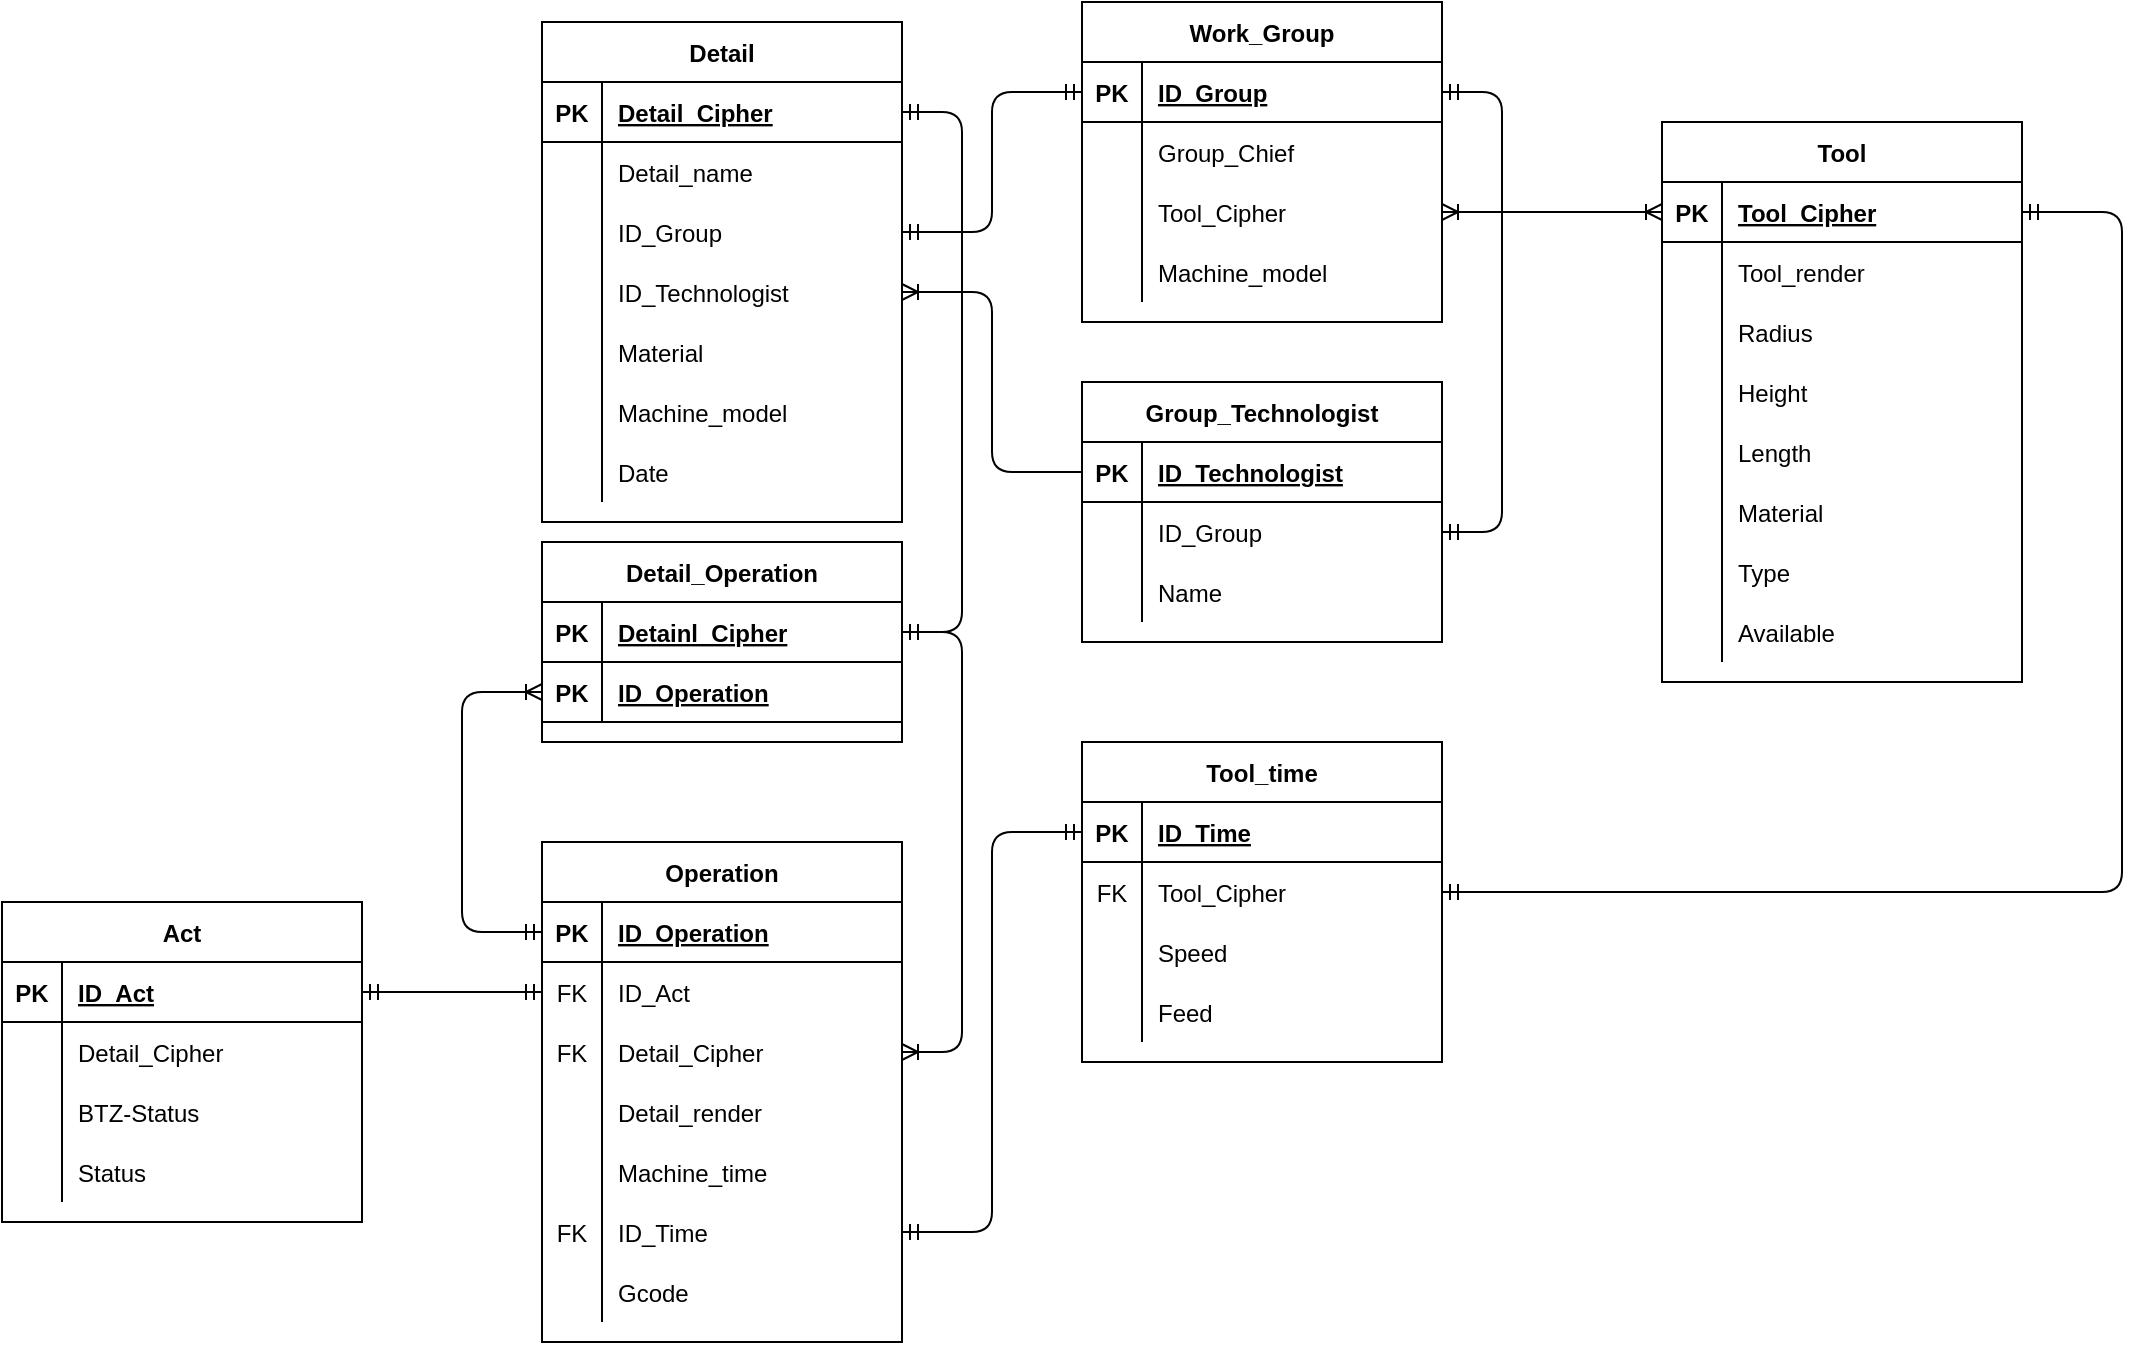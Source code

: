 <mxfile version="15.0.3" type="device"><diagram id="caCvPV9Tu6-LAZUeVadm" name="Page-1"><mxGraphModel dx="1182" dy="742" grid="1" gridSize="10" guides="1" tooltips="1" connect="1" arrows="1" fold="1" page="1" pageScale="1" pageWidth="827" pageHeight="1169" math="0" shadow="0"><root><mxCell id="0"/><mxCell id="1" parent="0"/><mxCell id="MQWrYSnf4H06oHAxlYHi-1" value="Detail" style="shape=table;startSize=30;container=1;collapsible=1;childLayout=tableLayout;fixedRows=1;rowLines=0;fontStyle=1;align=center;resizeLast=1;" parent="1" vertex="1"><mxGeometry x="300" y="160" width="180" height="250" as="geometry"/></mxCell><mxCell id="MQWrYSnf4H06oHAxlYHi-2" value="" style="shape=partialRectangle;collapsible=0;dropTarget=0;pointerEvents=0;fillColor=none;top=0;left=0;bottom=1;right=0;points=[[0,0.5],[1,0.5]];portConstraint=eastwest;" parent="MQWrYSnf4H06oHAxlYHi-1" vertex="1"><mxGeometry y="30" width="180" height="30" as="geometry"/></mxCell><mxCell id="MQWrYSnf4H06oHAxlYHi-3" value="PK" style="shape=partialRectangle;connectable=0;fillColor=none;top=0;left=0;bottom=0;right=0;fontStyle=1;overflow=hidden;" parent="MQWrYSnf4H06oHAxlYHi-2" vertex="1"><mxGeometry width="30" height="30" as="geometry"/></mxCell><mxCell id="MQWrYSnf4H06oHAxlYHi-4" value="Detail_Cipher" style="shape=partialRectangle;connectable=0;fillColor=none;top=0;left=0;bottom=0;right=0;align=left;spacingLeft=6;fontStyle=5;overflow=hidden;" parent="MQWrYSnf4H06oHAxlYHi-2" vertex="1"><mxGeometry x="30" width="150" height="30" as="geometry"/></mxCell><mxCell id="MQWrYSnf4H06oHAxlYHi-5" value="" style="shape=partialRectangle;collapsible=0;dropTarget=0;pointerEvents=0;fillColor=none;top=0;left=0;bottom=0;right=0;points=[[0,0.5],[1,0.5]];portConstraint=eastwest;" parent="MQWrYSnf4H06oHAxlYHi-1" vertex="1"><mxGeometry y="60" width="180" height="30" as="geometry"/></mxCell><mxCell id="MQWrYSnf4H06oHAxlYHi-6" value="" style="shape=partialRectangle;connectable=0;fillColor=none;top=0;left=0;bottom=0;right=0;editable=1;overflow=hidden;" parent="MQWrYSnf4H06oHAxlYHi-5" vertex="1"><mxGeometry width="30" height="30" as="geometry"/></mxCell><mxCell id="MQWrYSnf4H06oHAxlYHi-7" value="Detail_name" style="shape=partialRectangle;connectable=0;fillColor=none;top=0;left=0;bottom=0;right=0;align=left;spacingLeft=6;overflow=hidden;" parent="MQWrYSnf4H06oHAxlYHi-5" vertex="1"><mxGeometry x="30" width="150" height="30" as="geometry"/></mxCell><mxCell id="MQWrYSnf4H06oHAxlYHi-8" value="" style="shape=partialRectangle;collapsible=0;dropTarget=0;pointerEvents=0;fillColor=none;top=0;left=0;bottom=0;right=0;points=[[0,0.5],[1,0.5]];portConstraint=eastwest;" parent="MQWrYSnf4H06oHAxlYHi-1" vertex="1"><mxGeometry y="90" width="180" height="30" as="geometry"/></mxCell><mxCell id="MQWrYSnf4H06oHAxlYHi-9" value="" style="shape=partialRectangle;connectable=0;fillColor=none;top=0;left=0;bottom=0;right=0;editable=1;overflow=hidden;" parent="MQWrYSnf4H06oHAxlYHi-8" vertex="1"><mxGeometry width="30" height="30" as="geometry"/></mxCell><mxCell id="MQWrYSnf4H06oHAxlYHi-10" value="ID_Group" style="shape=partialRectangle;connectable=0;fillColor=none;top=0;left=0;bottom=0;right=0;align=left;spacingLeft=6;overflow=hidden;" parent="MQWrYSnf4H06oHAxlYHi-8" vertex="1"><mxGeometry x="30" width="150" height="30" as="geometry"/></mxCell><mxCell id="MQWrYSnf4H06oHAxlYHi-14" value="" style="shape=partialRectangle;collapsible=0;dropTarget=0;pointerEvents=0;fillColor=none;top=0;left=0;bottom=0;right=0;points=[[0,0.5],[1,0.5]];portConstraint=eastwest;" parent="MQWrYSnf4H06oHAxlYHi-1" vertex="1"><mxGeometry y="120" width="180" height="30" as="geometry"/></mxCell><mxCell id="MQWrYSnf4H06oHAxlYHi-15" value="" style="shape=partialRectangle;connectable=0;fillColor=none;top=0;left=0;bottom=0;right=0;editable=1;overflow=hidden;" parent="MQWrYSnf4H06oHAxlYHi-14" vertex="1"><mxGeometry width="30" height="30" as="geometry"/></mxCell><mxCell id="MQWrYSnf4H06oHAxlYHi-16" value="ID_Technologist" style="shape=partialRectangle;connectable=0;fillColor=none;top=0;left=0;bottom=0;right=0;align=left;spacingLeft=6;overflow=hidden;" parent="MQWrYSnf4H06oHAxlYHi-14" vertex="1"><mxGeometry x="30" width="150" height="30" as="geometry"/></mxCell><mxCell id="MQWrYSnf4H06oHAxlYHi-17" value="" style="shape=partialRectangle;collapsible=0;dropTarget=0;pointerEvents=0;fillColor=none;top=0;left=0;bottom=0;right=0;points=[[0,0.5],[1,0.5]];portConstraint=eastwest;" parent="MQWrYSnf4H06oHAxlYHi-1" vertex="1"><mxGeometry y="150" width="180" height="30" as="geometry"/></mxCell><mxCell id="MQWrYSnf4H06oHAxlYHi-18" value="" style="shape=partialRectangle;connectable=0;fillColor=none;top=0;left=0;bottom=0;right=0;editable=1;overflow=hidden;" parent="MQWrYSnf4H06oHAxlYHi-17" vertex="1"><mxGeometry width="30" height="30" as="geometry"/></mxCell><mxCell id="MQWrYSnf4H06oHAxlYHi-19" value="Material" style="shape=partialRectangle;connectable=0;fillColor=none;top=0;left=0;bottom=0;right=0;align=left;spacingLeft=6;overflow=hidden;" parent="MQWrYSnf4H06oHAxlYHi-17" vertex="1"><mxGeometry x="30" width="150" height="30" as="geometry"/></mxCell><mxCell id="MQWrYSnf4H06oHAxlYHi-20" value="" style="shape=partialRectangle;collapsible=0;dropTarget=0;pointerEvents=0;fillColor=none;top=0;left=0;bottom=0;right=0;points=[[0,0.5],[1,0.5]];portConstraint=eastwest;" parent="MQWrYSnf4H06oHAxlYHi-1" vertex="1"><mxGeometry y="180" width="180" height="30" as="geometry"/></mxCell><mxCell id="MQWrYSnf4H06oHAxlYHi-21" value="" style="shape=partialRectangle;connectable=0;fillColor=none;top=0;left=0;bottom=0;right=0;editable=1;overflow=hidden;" parent="MQWrYSnf4H06oHAxlYHi-20" vertex="1"><mxGeometry width="30" height="30" as="geometry"/></mxCell><mxCell id="MQWrYSnf4H06oHAxlYHi-22" value="Machine_model" style="shape=partialRectangle;connectable=0;fillColor=none;top=0;left=0;bottom=0;right=0;align=left;spacingLeft=6;overflow=hidden;" parent="MQWrYSnf4H06oHAxlYHi-20" vertex="1"><mxGeometry x="30" width="150" height="30" as="geometry"/></mxCell><mxCell id="SPkcZ4PP4McbdLWIxdIO-1" value="" style="shape=partialRectangle;collapsible=0;dropTarget=0;pointerEvents=0;fillColor=none;top=0;left=0;bottom=0;right=0;points=[[0,0.5],[1,0.5]];portConstraint=eastwest;" vertex="1" parent="MQWrYSnf4H06oHAxlYHi-1"><mxGeometry y="210" width="180" height="30" as="geometry"/></mxCell><mxCell id="SPkcZ4PP4McbdLWIxdIO-2" value="" style="shape=partialRectangle;connectable=0;fillColor=none;top=0;left=0;bottom=0;right=0;editable=1;overflow=hidden;" vertex="1" parent="SPkcZ4PP4McbdLWIxdIO-1"><mxGeometry width="30" height="30" as="geometry"/></mxCell><mxCell id="SPkcZ4PP4McbdLWIxdIO-3" value="Date" style="shape=partialRectangle;connectable=0;fillColor=none;top=0;left=0;bottom=0;right=0;align=left;spacingLeft=6;overflow=hidden;" vertex="1" parent="SPkcZ4PP4McbdLWIxdIO-1"><mxGeometry x="30" width="150" height="30" as="geometry"/></mxCell><mxCell id="MQWrYSnf4H06oHAxlYHi-23" value="Work_Group" style="shape=table;startSize=30;container=1;collapsible=1;childLayout=tableLayout;fixedRows=1;rowLines=0;fontStyle=1;align=center;resizeLast=1;" parent="1" vertex="1"><mxGeometry x="570" y="150" width="180" height="160" as="geometry"/></mxCell><mxCell id="MQWrYSnf4H06oHAxlYHi-24" value="" style="shape=partialRectangle;collapsible=0;dropTarget=0;pointerEvents=0;fillColor=none;top=0;left=0;bottom=1;right=0;points=[[0,0.5],[1,0.5]];portConstraint=eastwest;" parent="MQWrYSnf4H06oHAxlYHi-23" vertex="1"><mxGeometry y="30" width="180" height="30" as="geometry"/></mxCell><mxCell id="MQWrYSnf4H06oHAxlYHi-25" value="PK" style="shape=partialRectangle;connectable=0;fillColor=none;top=0;left=0;bottom=0;right=0;fontStyle=1;overflow=hidden;" parent="MQWrYSnf4H06oHAxlYHi-24" vertex="1"><mxGeometry width="30" height="30" as="geometry"/></mxCell><mxCell id="MQWrYSnf4H06oHAxlYHi-26" value="ID_Group" style="shape=partialRectangle;connectable=0;fillColor=none;top=0;left=0;bottom=0;right=0;align=left;spacingLeft=6;fontStyle=5;overflow=hidden;" parent="MQWrYSnf4H06oHAxlYHi-24" vertex="1"><mxGeometry x="30" width="150" height="30" as="geometry"/></mxCell><mxCell id="MQWrYSnf4H06oHAxlYHi-27" value="" style="shape=partialRectangle;collapsible=0;dropTarget=0;pointerEvents=0;fillColor=none;top=0;left=0;bottom=0;right=0;points=[[0,0.5],[1,0.5]];portConstraint=eastwest;" parent="MQWrYSnf4H06oHAxlYHi-23" vertex="1"><mxGeometry y="60" width="180" height="30" as="geometry"/></mxCell><mxCell id="MQWrYSnf4H06oHAxlYHi-28" value="" style="shape=partialRectangle;connectable=0;fillColor=none;top=0;left=0;bottom=0;right=0;editable=1;overflow=hidden;" parent="MQWrYSnf4H06oHAxlYHi-27" vertex="1"><mxGeometry width="30" height="30" as="geometry"/></mxCell><mxCell id="MQWrYSnf4H06oHAxlYHi-29" value="Group_Chief" style="shape=partialRectangle;connectable=0;fillColor=none;top=0;left=0;bottom=0;right=0;align=left;spacingLeft=6;overflow=hidden;" parent="MQWrYSnf4H06oHAxlYHi-27" vertex="1"><mxGeometry x="30" width="150" height="30" as="geometry"/></mxCell><mxCell id="MQWrYSnf4H06oHAxlYHi-30" value="" style="shape=partialRectangle;collapsible=0;dropTarget=0;pointerEvents=0;fillColor=none;top=0;left=0;bottom=0;right=0;points=[[0,0.5],[1,0.5]];portConstraint=eastwest;" parent="MQWrYSnf4H06oHAxlYHi-23" vertex="1"><mxGeometry y="90" width="180" height="30" as="geometry"/></mxCell><mxCell id="MQWrYSnf4H06oHAxlYHi-31" value="" style="shape=partialRectangle;connectable=0;fillColor=none;top=0;left=0;bottom=0;right=0;editable=1;overflow=hidden;" parent="MQWrYSnf4H06oHAxlYHi-30" vertex="1"><mxGeometry width="30" height="30" as="geometry"/></mxCell><mxCell id="MQWrYSnf4H06oHAxlYHi-32" value="Tool_Cipher" style="shape=partialRectangle;connectable=0;fillColor=none;top=0;left=0;bottom=0;right=0;align=left;spacingLeft=6;overflow=hidden;" parent="MQWrYSnf4H06oHAxlYHi-30" vertex="1"><mxGeometry x="30" width="150" height="30" as="geometry"/></mxCell><mxCell id="MQWrYSnf4H06oHAxlYHi-33" value="" style="shape=partialRectangle;collapsible=0;dropTarget=0;pointerEvents=0;fillColor=none;top=0;left=0;bottom=0;right=0;points=[[0,0.5],[1,0.5]];portConstraint=eastwest;" parent="MQWrYSnf4H06oHAxlYHi-23" vertex="1"><mxGeometry y="120" width="180" height="30" as="geometry"/></mxCell><mxCell id="MQWrYSnf4H06oHAxlYHi-34" value="" style="shape=partialRectangle;connectable=0;fillColor=none;top=0;left=0;bottom=0;right=0;editable=1;overflow=hidden;" parent="MQWrYSnf4H06oHAxlYHi-33" vertex="1"><mxGeometry width="30" height="30" as="geometry"/></mxCell><mxCell id="MQWrYSnf4H06oHAxlYHi-35" value="Machine_model" style="shape=partialRectangle;connectable=0;fillColor=none;top=0;left=0;bottom=0;right=0;align=left;spacingLeft=6;overflow=hidden;" parent="MQWrYSnf4H06oHAxlYHi-33" vertex="1"><mxGeometry x="30" width="150" height="30" as="geometry"/></mxCell><mxCell id="MQWrYSnf4H06oHAxlYHi-36" value="Group_Technologist" style="shape=table;startSize=30;container=1;collapsible=1;childLayout=tableLayout;fixedRows=1;rowLines=0;fontStyle=1;align=center;resizeLast=1;" parent="1" vertex="1"><mxGeometry x="570" y="340" width="180" height="130" as="geometry"/></mxCell><mxCell id="MQWrYSnf4H06oHAxlYHi-37" value="" style="shape=partialRectangle;collapsible=0;dropTarget=0;pointerEvents=0;fillColor=none;top=0;left=0;bottom=1;right=0;points=[[0,0.5],[1,0.5]];portConstraint=eastwest;" parent="MQWrYSnf4H06oHAxlYHi-36" vertex="1"><mxGeometry y="30" width="180" height="30" as="geometry"/></mxCell><mxCell id="MQWrYSnf4H06oHAxlYHi-38" value="PK" style="shape=partialRectangle;connectable=0;fillColor=none;top=0;left=0;bottom=0;right=0;fontStyle=1;overflow=hidden;" parent="MQWrYSnf4H06oHAxlYHi-37" vertex="1"><mxGeometry width="30" height="30" as="geometry"/></mxCell><mxCell id="MQWrYSnf4H06oHAxlYHi-39" value="ID_Technologist" style="shape=partialRectangle;connectable=0;fillColor=none;top=0;left=0;bottom=0;right=0;align=left;spacingLeft=6;fontStyle=5;overflow=hidden;" parent="MQWrYSnf4H06oHAxlYHi-37" vertex="1"><mxGeometry x="30" width="150" height="30" as="geometry"/></mxCell><mxCell id="MQWrYSnf4H06oHAxlYHi-43" value="" style="shape=partialRectangle;collapsible=0;dropTarget=0;pointerEvents=0;fillColor=none;top=0;left=0;bottom=0;right=0;points=[[0,0.5],[1,0.5]];portConstraint=eastwest;" parent="MQWrYSnf4H06oHAxlYHi-36" vertex="1"><mxGeometry y="60" width="180" height="30" as="geometry"/></mxCell><mxCell id="MQWrYSnf4H06oHAxlYHi-44" value="" style="shape=partialRectangle;connectable=0;fillColor=none;top=0;left=0;bottom=0;right=0;editable=1;overflow=hidden;" parent="MQWrYSnf4H06oHAxlYHi-43" vertex="1"><mxGeometry width="30" height="30" as="geometry"/></mxCell><mxCell id="MQWrYSnf4H06oHAxlYHi-45" value="ID_Group" style="shape=partialRectangle;connectable=0;fillColor=none;top=0;left=0;bottom=0;right=0;align=left;spacingLeft=6;overflow=hidden;" parent="MQWrYSnf4H06oHAxlYHi-43" vertex="1"><mxGeometry x="30" width="150" height="30" as="geometry"/></mxCell><mxCell id="MQWrYSnf4H06oHAxlYHi-40" value="" style="shape=partialRectangle;collapsible=0;dropTarget=0;pointerEvents=0;fillColor=none;top=0;left=0;bottom=0;right=0;points=[[0,0.5],[1,0.5]];portConstraint=eastwest;" parent="MQWrYSnf4H06oHAxlYHi-36" vertex="1"><mxGeometry y="90" width="180" height="30" as="geometry"/></mxCell><mxCell id="MQWrYSnf4H06oHAxlYHi-41" value="" style="shape=partialRectangle;connectable=0;fillColor=none;top=0;left=0;bottom=0;right=0;editable=1;overflow=hidden;" parent="MQWrYSnf4H06oHAxlYHi-40" vertex="1"><mxGeometry width="30" height="30" as="geometry"/></mxCell><mxCell id="MQWrYSnf4H06oHAxlYHi-42" value="Name" style="shape=partialRectangle;connectable=0;fillColor=none;top=0;left=0;bottom=0;right=0;align=left;spacingLeft=6;overflow=hidden;" parent="MQWrYSnf4H06oHAxlYHi-40" vertex="1"><mxGeometry x="30" width="150" height="30" as="geometry"/></mxCell><mxCell id="MQWrYSnf4H06oHAxlYHi-55" value="Operation" style="shape=table;startSize=30;container=1;collapsible=1;childLayout=tableLayout;fixedRows=1;rowLines=0;fontStyle=1;align=center;resizeLast=1;" parent="1" vertex="1"><mxGeometry x="300" y="570" width="180" height="250" as="geometry"/></mxCell><mxCell id="MQWrYSnf4H06oHAxlYHi-56" value="" style="shape=partialRectangle;collapsible=0;dropTarget=0;pointerEvents=0;fillColor=none;top=0;left=0;bottom=1;right=0;points=[[0,0.5],[1,0.5]];portConstraint=eastwest;" parent="MQWrYSnf4H06oHAxlYHi-55" vertex="1"><mxGeometry y="30" width="180" height="30" as="geometry"/></mxCell><mxCell id="MQWrYSnf4H06oHAxlYHi-57" value="PK" style="shape=partialRectangle;connectable=0;fillColor=none;top=0;left=0;bottom=0;right=0;fontStyle=1;overflow=hidden;" parent="MQWrYSnf4H06oHAxlYHi-56" vertex="1"><mxGeometry width="30" height="30" as="geometry"/></mxCell><mxCell id="MQWrYSnf4H06oHAxlYHi-58" value="ID_Operation" style="shape=partialRectangle;connectable=0;fillColor=none;top=0;left=0;bottom=0;right=0;align=left;spacingLeft=6;fontStyle=5;overflow=hidden;" parent="MQWrYSnf4H06oHAxlYHi-56" vertex="1"><mxGeometry x="30" width="150" height="30" as="geometry"/></mxCell><mxCell id="BHzxxN_kCuVNs4YP2rxd-19" value="" style="shape=partialRectangle;collapsible=0;dropTarget=0;pointerEvents=0;fillColor=none;top=0;left=0;bottom=0;right=0;points=[[0,0.5],[1,0.5]];portConstraint=eastwest;" parent="MQWrYSnf4H06oHAxlYHi-55" vertex="1"><mxGeometry y="60" width="180" height="30" as="geometry"/></mxCell><mxCell id="BHzxxN_kCuVNs4YP2rxd-20" value="FK" style="shape=partialRectangle;connectable=0;fillColor=none;top=0;left=0;bottom=0;right=0;editable=1;overflow=hidden;" parent="BHzxxN_kCuVNs4YP2rxd-19" vertex="1"><mxGeometry width="30" height="30" as="geometry"/></mxCell><mxCell id="BHzxxN_kCuVNs4YP2rxd-21" value="ID_Act" style="shape=partialRectangle;connectable=0;fillColor=none;top=0;left=0;bottom=0;right=0;align=left;spacingLeft=6;overflow=hidden;" parent="BHzxxN_kCuVNs4YP2rxd-19" vertex="1"><mxGeometry x="30" width="150" height="30" as="geometry"/></mxCell><mxCell id="MQWrYSnf4H06oHAxlYHi-59" value="" style="shape=partialRectangle;collapsible=0;dropTarget=0;pointerEvents=0;fillColor=none;top=0;left=0;bottom=0;right=0;points=[[0,0.5],[1,0.5]];portConstraint=eastwest;" parent="MQWrYSnf4H06oHAxlYHi-55" vertex="1"><mxGeometry y="90" width="180" height="30" as="geometry"/></mxCell><mxCell id="MQWrYSnf4H06oHAxlYHi-60" value="FK" style="shape=partialRectangle;connectable=0;fillColor=none;top=0;left=0;bottom=0;right=0;editable=1;overflow=hidden;" parent="MQWrYSnf4H06oHAxlYHi-59" vertex="1"><mxGeometry width="30" height="30" as="geometry"/></mxCell><mxCell id="MQWrYSnf4H06oHAxlYHi-61" value="Detail_Cipher" style="shape=partialRectangle;connectable=0;fillColor=none;top=0;left=0;bottom=0;right=0;align=left;spacingLeft=6;overflow=hidden;" parent="MQWrYSnf4H06oHAxlYHi-59" vertex="1"><mxGeometry x="30" width="150" height="30" as="geometry"/></mxCell><mxCell id="MQWrYSnf4H06oHAxlYHi-62" value="" style="shape=partialRectangle;collapsible=0;dropTarget=0;pointerEvents=0;fillColor=none;top=0;left=0;bottom=0;right=0;points=[[0,0.5],[1,0.5]];portConstraint=eastwest;" parent="MQWrYSnf4H06oHAxlYHi-55" vertex="1"><mxGeometry y="120" width="180" height="30" as="geometry"/></mxCell><mxCell id="MQWrYSnf4H06oHAxlYHi-63" value="" style="shape=partialRectangle;connectable=0;fillColor=none;top=0;left=0;bottom=0;right=0;editable=1;overflow=hidden;" parent="MQWrYSnf4H06oHAxlYHi-62" vertex="1"><mxGeometry width="30" height="30" as="geometry"/></mxCell><mxCell id="MQWrYSnf4H06oHAxlYHi-64" value="Detail_render" style="shape=partialRectangle;connectable=0;fillColor=none;top=0;left=0;bottom=0;right=0;align=left;spacingLeft=6;overflow=hidden;" parent="MQWrYSnf4H06oHAxlYHi-62" vertex="1"><mxGeometry x="30" width="150" height="30" as="geometry"/></mxCell><mxCell id="MQWrYSnf4H06oHAxlYHi-72" value="" style="shape=partialRectangle;collapsible=0;dropTarget=0;pointerEvents=0;fillColor=none;top=0;left=0;bottom=0;right=0;points=[[0,0.5],[1,0.5]];portConstraint=eastwest;" parent="MQWrYSnf4H06oHAxlYHi-55" vertex="1"><mxGeometry y="150" width="180" height="30" as="geometry"/></mxCell><mxCell id="MQWrYSnf4H06oHAxlYHi-73" value="" style="shape=partialRectangle;connectable=0;fillColor=none;top=0;left=0;bottom=0;right=0;editable=1;overflow=hidden;" parent="MQWrYSnf4H06oHAxlYHi-72" vertex="1"><mxGeometry width="30" height="30" as="geometry"/></mxCell><mxCell id="MQWrYSnf4H06oHAxlYHi-74" value="Machine_time" style="shape=partialRectangle;connectable=0;fillColor=none;top=0;left=0;bottom=0;right=0;align=left;spacingLeft=6;overflow=hidden;" parent="MQWrYSnf4H06oHAxlYHi-72" vertex="1"><mxGeometry x="30" width="150" height="30" as="geometry"/></mxCell><mxCell id="BHzxxN_kCuVNs4YP2rxd-16" value="" style="shape=partialRectangle;collapsible=0;dropTarget=0;pointerEvents=0;fillColor=none;top=0;left=0;bottom=0;right=0;points=[[0,0.5],[1,0.5]];portConstraint=eastwest;" parent="MQWrYSnf4H06oHAxlYHi-55" vertex="1"><mxGeometry y="180" width="180" height="30" as="geometry"/></mxCell><mxCell id="BHzxxN_kCuVNs4YP2rxd-17" value="FK" style="shape=partialRectangle;connectable=0;fillColor=none;top=0;left=0;bottom=0;right=0;editable=1;overflow=hidden;" parent="BHzxxN_kCuVNs4YP2rxd-16" vertex="1"><mxGeometry width="30" height="30" as="geometry"/></mxCell><mxCell id="BHzxxN_kCuVNs4YP2rxd-18" value="ID_Time" style="shape=partialRectangle;connectable=0;fillColor=none;top=0;left=0;bottom=0;right=0;align=left;spacingLeft=6;overflow=hidden;" parent="BHzxxN_kCuVNs4YP2rxd-16" vertex="1"><mxGeometry x="30" width="150" height="30" as="geometry"/></mxCell><mxCell id="MQWrYSnf4H06oHAxlYHi-65" value="" style="shape=partialRectangle;collapsible=0;dropTarget=0;pointerEvents=0;fillColor=none;top=0;left=0;bottom=0;right=0;points=[[0,0.5],[1,0.5]];portConstraint=eastwest;" parent="MQWrYSnf4H06oHAxlYHi-55" vertex="1"><mxGeometry y="210" width="180" height="30" as="geometry"/></mxCell><mxCell id="MQWrYSnf4H06oHAxlYHi-66" value="" style="shape=partialRectangle;connectable=0;fillColor=none;top=0;left=0;bottom=0;right=0;editable=1;overflow=hidden;" parent="MQWrYSnf4H06oHAxlYHi-65" vertex="1"><mxGeometry width="30" height="30" as="geometry"/></mxCell><mxCell id="MQWrYSnf4H06oHAxlYHi-67" value="Gcode" style="shape=partialRectangle;connectable=0;fillColor=none;top=0;left=0;bottom=0;right=0;align=left;spacingLeft=6;overflow=hidden;" parent="MQWrYSnf4H06oHAxlYHi-65" vertex="1"><mxGeometry x="30" width="150" height="30" as="geometry"/></mxCell><mxCell id="KgUAyZ8l6zkEeGsFsyQH-1" value="Tool" style="shape=table;startSize=30;container=1;collapsible=1;childLayout=tableLayout;fixedRows=1;rowLines=0;fontStyle=1;align=center;resizeLast=1;" parent="1" vertex="1"><mxGeometry x="860" y="210" width="180" height="280" as="geometry"/></mxCell><mxCell id="KgUAyZ8l6zkEeGsFsyQH-2" value="" style="shape=partialRectangle;collapsible=0;dropTarget=0;pointerEvents=0;fillColor=none;top=0;left=0;bottom=1;right=0;points=[[0,0.5],[1,0.5]];portConstraint=eastwest;" parent="KgUAyZ8l6zkEeGsFsyQH-1" vertex="1"><mxGeometry y="30" width="180" height="30" as="geometry"/></mxCell><mxCell id="KgUAyZ8l6zkEeGsFsyQH-3" value="PK" style="shape=partialRectangle;connectable=0;fillColor=none;top=0;left=0;bottom=0;right=0;fontStyle=1;overflow=hidden;" parent="KgUAyZ8l6zkEeGsFsyQH-2" vertex="1"><mxGeometry width="30" height="30" as="geometry"/></mxCell><mxCell id="KgUAyZ8l6zkEeGsFsyQH-4" value="Tool_Cipher" style="shape=partialRectangle;connectable=0;fillColor=none;top=0;left=0;bottom=0;right=0;align=left;spacingLeft=6;fontStyle=5;overflow=hidden;" parent="KgUAyZ8l6zkEeGsFsyQH-2" vertex="1"><mxGeometry x="30" width="150" height="30" as="geometry"/></mxCell><mxCell id="KgUAyZ8l6zkEeGsFsyQH-20" value="" style="shape=partialRectangle;collapsible=0;dropTarget=0;pointerEvents=0;fillColor=none;top=0;left=0;bottom=0;right=0;points=[[0,0.5],[1,0.5]];portConstraint=eastwest;" parent="KgUAyZ8l6zkEeGsFsyQH-1" vertex="1"><mxGeometry y="60" width="180" height="30" as="geometry"/></mxCell><mxCell id="KgUAyZ8l6zkEeGsFsyQH-21" value="" style="shape=partialRectangle;connectable=0;fillColor=none;top=0;left=0;bottom=0;right=0;editable=1;overflow=hidden;" parent="KgUAyZ8l6zkEeGsFsyQH-20" vertex="1"><mxGeometry width="30" height="30" as="geometry"/></mxCell><mxCell id="KgUAyZ8l6zkEeGsFsyQH-22" value="Tool_render" style="shape=partialRectangle;connectable=0;fillColor=none;top=0;left=0;bottom=0;right=0;align=left;spacingLeft=6;overflow=hidden;" parent="KgUAyZ8l6zkEeGsFsyQH-20" vertex="1"><mxGeometry x="30" width="150" height="30" as="geometry"/></mxCell><mxCell id="KgUAyZ8l6zkEeGsFsyQH-5" value="" style="shape=partialRectangle;collapsible=0;dropTarget=0;pointerEvents=0;fillColor=none;top=0;left=0;bottom=0;right=0;points=[[0,0.5],[1,0.5]];portConstraint=eastwest;" parent="KgUAyZ8l6zkEeGsFsyQH-1" vertex="1"><mxGeometry y="90" width="180" height="30" as="geometry"/></mxCell><mxCell id="KgUAyZ8l6zkEeGsFsyQH-6" value="" style="shape=partialRectangle;connectable=0;fillColor=none;top=0;left=0;bottom=0;right=0;editable=1;overflow=hidden;" parent="KgUAyZ8l6zkEeGsFsyQH-5" vertex="1"><mxGeometry width="30" height="30" as="geometry"/></mxCell><mxCell id="KgUAyZ8l6zkEeGsFsyQH-7" value="Radius" style="shape=partialRectangle;connectable=0;fillColor=none;top=0;left=0;bottom=0;right=0;align=left;spacingLeft=6;overflow=hidden;" parent="KgUAyZ8l6zkEeGsFsyQH-5" vertex="1"><mxGeometry x="30" width="150" height="30" as="geometry"/></mxCell><mxCell id="KgUAyZ8l6zkEeGsFsyQH-8" value="" style="shape=partialRectangle;collapsible=0;dropTarget=0;pointerEvents=0;fillColor=none;top=0;left=0;bottom=0;right=0;points=[[0,0.5],[1,0.5]];portConstraint=eastwest;" parent="KgUAyZ8l6zkEeGsFsyQH-1" vertex="1"><mxGeometry y="120" width="180" height="30" as="geometry"/></mxCell><mxCell id="KgUAyZ8l6zkEeGsFsyQH-9" value="" style="shape=partialRectangle;connectable=0;fillColor=none;top=0;left=0;bottom=0;right=0;editable=1;overflow=hidden;" parent="KgUAyZ8l6zkEeGsFsyQH-8" vertex="1"><mxGeometry width="30" height="30" as="geometry"/></mxCell><mxCell id="KgUAyZ8l6zkEeGsFsyQH-10" value="Height" style="shape=partialRectangle;connectable=0;fillColor=none;top=0;left=0;bottom=0;right=0;align=left;spacingLeft=6;overflow=hidden;" parent="KgUAyZ8l6zkEeGsFsyQH-8" vertex="1"><mxGeometry x="30" width="150" height="30" as="geometry"/></mxCell><mxCell id="KgUAyZ8l6zkEeGsFsyQH-11" value="" style="shape=partialRectangle;collapsible=0;dropTarget=0;pointerEvents=0;fillColor=none;top=0;left=0;bottom=0;right=0;points=[[0,0.5],[1,0.5]];portConstraint=eastwest;" parent="KgUAyZ8l6zkEeGsFsyQH-1" vertex="1"><mxGeometry y="150" width="180" height="30" as="geometry"/></mxCell><mxCell id="KgUAyZ8l6zkEeGsFsyQH-12" value="" style="shape=partialRectangle;connectable=0;fillColor=none;top=0;left=0;bottom=0;right=0;editable=1;overflow=hidden;" parent="KgUAyZ8l6zkEeGsFsyQH-11" vertex="1"><mxGeometry width="30" height="30" as="geometry"/></mxCell><mxCell id="KgUAyZ8l6zkEeGsFsyQH-13" value="Length" style="shape=partialRectangle;connectable=0;fillColor=none;top=0;left=0;bottom=0;right=0;align=left;spacingLeft=6;overflow=hidden;" parent="KgUAyZ8l6zkEeGsFsyQH-11" vertex="1"><mxGeometry x="30" width="150" height="30" as="geometry"/></mxCell><mxCell id="KgUAyZ8l6zkEeGsFsyQH-14" value="" style="shape=partialRectangle;collapsible=0;dropTarget=0;pointerEvents=0;fillColor=none;top=0;left=0;bottom=0;right=0;points=[[0,0.5],[1,0.5]];portConstraint=eastwest;" parent="KgUAyZ8l6zkEeGsFsyQH-1" vertex="1"><mxGeometry y="180" width="180" height="30" as="geometry"/></mxCell><mxCell id="KgUAyZ8l6zkEeGsFsyQH-15" value="" style="shape=partialRectangle;connectable=0;fillColor=none;top=0;left=0;bottom=0;right=0;editable=1;overflow=hidden;" parent="KgUAyZ8l6zkEeGsFsyQH-14" vertex="1"><mxGeometry width="30" height="30" as="geometry"/></mxCell><mxCell id="KgUAyZ8l6zkEeGsFsyQH-16" value="Material" style="shape=partialRectangle;connectable=0;fillColor=none;top=0;left=0;bottom=0;right=0;align=left;spacingLeft=6;overflow=hidden;" parent="KgUAyZ8l6zkEeGsFsyQH-14" vertex="1"><mxGeometry x="30" width="150" height="30" as="geometry"/></mxCell><mxCell id="KgUAyZ8l6zkEeGsFsyQH-17" value="" style="shape=partialRectangle;collapsible=0;dropTarget=0;pointerEvents=0;fillColor=none;top=0;left=0;bottom=0;right=0;points=[[0,0.5],[1,0.5]];portConstraint=eastwest;" parent="KgUAyZ8l6zkEeGsFsyQH-1" vertex="1"><mxGeometry y="210" width="180" height="30" as="geometry"/></mxCell><mxCell id="KgUAyZ8l6zkEeGsFsyQH-18" value="" style="shape=partialRectangle;connectable=0;fillColor=none;top=0;left=0;bottom=0;right=0;editable=1;overflow=hidden;" parent="KgUAyZ8l6zkEeGsFsyQH-17" vertex="1"><mxGeometry width="30" height="30" as="geometry"/></mxCell><mxCell id="KgUAyZ8l6zkEeGsFsyQH-19" value="Type" style="shape=partialRectangle;connectable=0;fillColor=none;top=0;left=0;bottom=0;right=0;align=left;spacingLeft=6;overflow=hidden;" parent="KgUAyZ8l6zkEeGsFsyQH-17" vertex="1"><mxGeometry x="30" width="150" height="30" as="geometry"/></mxCell><mxCell id="KgUAyZ8l6zkEeGsFsyQH-23" value="" style="shape=partialRectangle;collapsible=0;dropTarget=0;pointerEvents=0;fillColor=none;top=0;left=0;bottom=0;right=0;points=[[0,0.5],[1,0.5]];portConstraint=eastwest;" parent="KgUAyZ8l6zkEeGsFsyQH-1" vertex="1"><mxGeometry y="240" width="180" height="30" as="geometry"/></mxCell><mxCell id="KgUAyZ8l6zkEeGsFsyQH-24" value="" style="shape=partialRectangle;connectable=0;fillColor=none;top=0;left=0;bottom=0;right=0;editable=1;overflow=hidden;" parent="KgUAyZ8l6zkEeGsFsyQH-23" vertex="1"><mxGeometry width="30" height="30" as="geometry"/></mxCell><mxCell id="KgUAyZ8l6zkEeGsFsyQH-25" value="Available" style="shape=partialRectangle;connectable=0;fillColor=none;top=0;left=0;bottom=0;right=0;align=left;spacingLeft=6;overflow=hidden;" parent="KgUAyZ8l6zkEeGsFsyQH-23" vertex="1"><mxGeometry x="30" width="150" height="30" as="geometry"/></mxCell><mxCell id="KgUAyZ8l6zkEeGsFsyQH-26" value="Act" style="shape=table;startSize=30;container=1;collapsible=1;childLayout=tableLayout;fixedRows=1;rowLines=0;fontStyle=1;align=center;resizeLast=1;" parent="1" vertex="1"><mxGeometry x="30" y="600" width="180" height="160" as="geometry"/></mxCell><mxCell id="KgUAyZ8l6zkEeGsFsyQH-27" value="" style="shape=partialRectangle;collapsible=0;dropTarget=0;pointerEvents=0;fillColor=none;top=0;left=0;bottom=1;right=0;points=[[0,0.5],[1,0.5]];portConstraint=eastwest;" parent="KgUAyZ8l6zkEeGsFsyQH-26" vertex="1"><mxGeometry y="30" width="180" height="30" as="geometry"/></mxCell><mxCell id="KgUAyZ8l6zkEeGsFsyQH-28" value="PK" style="shape=partialRectangle;connectable=0;fillColor=none;top=0;left=0;bottom=0;right=0;fontStyle=1;overflow=hidden;" parent="KgUAyZ8l6zkEeGsFsyQH-27" vertex="1"><mxGeometry width="30" height="30" as="geometry"/></mxCell><mxCell id="KgUAyZ8l6zkEeGsFsyQH-29" value="ID_Act" style="shape=partialRectangle;connectable=0;fillColor=none;top=0;left=0;bottom=0;right=0;align=left;spacingLeft=6;fontStyle=5;overflow=hidden;" parent="KgUAyZ8l6zkEeGsFsyQH-27" vertex="1"><mxGeometry x="30" width="150" height="30" as="geometry"/></mxCell><mxCell id="KgUAyZ8l6zkEeGsFsyQH-30" value="" style="shape=partialRectangle;collapsible=0;dropTarget=0;pointerEvents=0;fillColor=none;top=0;left=0;bottom=0;right=0;points=[[0,0.5],[1,0.5]];portConstraint=eastwest;" parent="KgUAyZ8l6zkEeGsFsyQH-26" vertex="1"><mxGeometry y="60" width="180" height="30" as="geometry"/></mxCell><mxCell id="KgUAyZ8l6zkEeGsFsyQH-31" value="" style="shape=partialRectangle;connectable=0;fillColor=none;top=0;left=0;bottom=0;right=0;editable=1;overflow=hidden;" parent="KgUAyZ8l6zkEeGsFsyQH-30" vertex="1"><mxGeometry width="30" height="30" as="geometry"/></mxCell><mxCell id="KgUAyZ8l6zkEeGsFsyQH-32" value="Detail_Cipher" style="shape=partialRectangle;connectable=0;fillColor=none;top=0;left=0;bottom=0;right=0;align=left;spacingLeft=6;overflow=hidden;" parent="KgUAyZ8l6zkEeGsFsyQH-30" vertex="1"><mxGeometry x="30" width="150" height="30" as="geometry"/></mxCell><mxCell id="KgUAyZ8l6zkEeGsFsyQH-33" value="" style="shape=partialRectangle;collapsible=0;dropTarget=0;pointerEvents=0;fillColor=none;top=0;left=0;bottom=0;right=0;points=[[0,0.5],[1,0.5]];portConstraint=eastwest;" parent="KgUAyZ8l6zkEeGsFsyQH-26" vertex="1"><mxGeometry y="90" width="180" height="30" as="geometry"/></mxCell><mxCell id="KgUAyZ8l6zkEeGsFsyQH-34" value="" style="shape=partialRectangle;connectable=0;fillColor=none;top=0;left=0;bottom=0;right=0;editable=1;overflow=hidden;" parent="KgUAyZ8l6zkEeGsFsyQH-33" vertex="1"><mxGeometry width="30" height="30" as="geometry"/></mxCell><mxCell id="KgUAyZ8l6zkEeGsFsyQH-35" value="BTZ-Status" style="shape=partialRectangle;connectable=0;fillColor=none;top=0;left=0;bottom=0;right=0;align=left;spacingLeft=6;overflow=hidden;" parent="KgUAyZ8l6zkEeGsFsyQH-33" vertex="1"><mxGeometry x="30" width="150" height="30" as="geometry"/></mxCell><mxCell id="KgUAyZ8l6zkEeGsFsyQH-36" value="" style="shape=partialRectangle;collapsible=0;dropTarget=0;pointerEvents=0;fillColor=none;top=0;left=0;bottom=0;right=0;points=[[0,0.5],[1,0.5]];portConstraint=eastwest;" parent="KgUAyZ8l6zkEeGsFsyQH-26" vertex="1"><mxGeometry y="120" width="180" height="30" as="geometry"/></mxCell><mxCell id="KgUAyZ8l6zkEeGsFsyQH-37" value="" style="shape=partialRectangle;connectable=0;fillColor=none;top=0;left=0;bottom=0;right=0;editable=1;overflow=hidden;" parent="KgUAyZ8l6zkEeGsFsyQH-36" vertex="1"><mxGeometry width="30" height="30" as="geometry"/></mxCell><mxCell id="KgUAyZ8l6zkEeGsFsyQH-38" value="Status" style="shape=partialRectangle;connectable=0;fillColor=none;top=0;left=0;bottom=0;right=0;align=left;spacingLeft=6;overflow=hidden;" parent="KgUAyZ8l6zkEeGsFsyQH-36" vertex="1"><mxGeometry x="30" width="150" height="30" as="geometry"/></mxCell><mxCell id="BHzxxN_kCuVNs4YP2rxd-1" value="" style="edgeStyle=orthogonalEdgeStyle;fontSize=12;html=1;endArrow=ERoneToMany;" parent="1" source="MQWrYSnf4H06oHAxlYHi-37" target="MQWrYSnf4H06oHAxlYHi-14" edge="1"><mxGeometry width="100" height="100" relative="1" as="geometry"><mxPoint x="600" y="200" as="sourcePoint"/><mxPoint x="570" y="170" as="targetPoint"/></mxGeometry></mxCell><mxCell id="BHzxxN_kCuVNs4YP2rxd-2" value="" style="edgeStyle=orthogonalEdgeStyle;fontSize=12;html=1;endArrow=ERmandOne;startArrow=ERmandOne;" parent="1" source="MQWrYSnf4H06oHAxlYHi-8" target="MQWrYSnf4H06oHAxlYHi-24" edge="1"><mxGeometry width="100" height="100" relative="1" as="geometry"><mxPoint x="600" y="470" as="sourcePoint"/><mxPoint x="700" y="370" as="targetPoint"/></mxGeometry></mxCell><mxCell id="BHzxxN_kCuVNs4YP2rxd-3" value="Tool_time" style="shape=table;startSize=30;container=1;collapsible=1;childLayout=tableLayout;fixedRows=1;rowLines=0;fontStyle=1;align=center;resizeLast=1;" parent="1" vertex="1"><mxGeometry x="570" y="520" width="180" height="160" as="geometry"/></mxCell><mxCell id="BHzxxN_kCuVNs4YP2rxd-4" value="" style="shape=partialRectangle;collapsible=0;dropTarget=0;pointerEvents=0;fillColor=none;top=0;left=0;bottom=1;right=0;points=[[0,0.5],[1,0.5]];portConstraint=eastwest;" parent="BHzxxN_kCuVNs4YP2rxd-3" vertex="1"><mxGeometry y="30" width="180" height="30" as="geometry"/></mxCell><mxCell id="BHzxxN_kCuVNs4YP2rxd-5" value="PK" style="shape=partialRectangle;connectable=0;fillColor=none;top=0;left=0;bottom=0;right=0;fontStyle=1;overflow=hidden;" parent="BHzxxN_kCuVNs4YP2rxd-4" vertex="1"><mxGeometry width="30" height="30" as="geometry"/></mxCell><mxCell id="BHzxxN_kCuVNs4YP2rxd-6" value="ID_Time" style="shape=partialRectangle;connectable=0;fillColor=none;top=0;left=0;bottom=0;right=0;align=left;spacingLeft=6;fontStyle=5;overflow=hidden;" parent="BHzxxN_kCuVNs4YP2rxd-4" vertex="1"><mxGeometry x="30" width="150" height="30" as="geometry"/></mxCell><mxCell id="BHzxxN_kCuVNs4YP2rxd-7" value="" style="shape=partialRectangle;collapsible=0;dropTarget=0;pointerEvents=0;fillColor=none;top=0;left=0;bottom=0;right=0;points=[[0,0.5],[1,0.5]];portConstraint=eastwest;" parent="BHzxxN_kCuVNs4YP2rxd-3" vertex="1"><mxGeometry y="60" width="180" height="30" as="geometry"/></mxCell><mxCell id="BHzxxN_kCuVNs4YP2rxd-8" value="FK" style="shape=partialRectangle;connectable=0;fillColor=none;top=0;left=0;bottom=0;right=0;editable=1;overflow=hidden;" parent="BHzxxN_kCuVNs4YP2rxd-7" vertex="1"><mxGeometry width="30" height="30" as="geometry"/></mxCell><mxCell id="BHzxxN_kCuVNs4YP2rxd-9" value="Tool_Cipher" style="shape=partialRectangle;connectable=0;fillColor=none;top=0;left=0;bottom=0;right=0;align=left;spacingLeft=6;overflow=hidden;" parent="BHzxxN_kCuVNs4YP2rxd-7" vertex="1"><mxGeometry x="30" width="150" height="30" as="geometry"/></mxCell><mxCell id="BHzxxN_kCuVNs4YP2rxd-10" value="" style="shape=partialRectangle;collapsible=0;dropTarget=0;pointerEvents=0;fillColor=none;top=0;left=0;bottom=0;right=0;points=[[0,0.5],[1,0.5]];portConstraint=eastwest;" parent="BHzxxN_kCuVNs4YP2rxd-3" vertex="1"><mxGeometry y="90" width="180" height="30" as="geometry"/></mxCell><mxCell id="BHzxxN_kCuVNs4YP2rxd-11" value="" style="shape=partialRectangle;connectable=0;fillColor=none;top=0;left=0;bottom=0;right=0;editable=1;overflow=hidden;" parent="BHzxxN_kCuVNs4YP2rxd-10" vertex="1"><mxGeometry width="30" height="30" as="geometry"/></mxCell><mxCell id="BHzxxN_kCuVNs4YP2rxd-12" value="Speed" style="shape=partialRectangle;connectable=0;fillColor=none;top=0;left=0;bottom=0;right=0;align=left;spacingLeft=6;overflow=hidden;" parent="BHzxxN_kCuVNs4YP2rxd-10" vertex="1"><mxGeometry x="30" width="150" height="30" as="geometry"/></mxCell><mxCell id="BHzxxN_kCuVNs4YP2rxd-13" value="" style="shape=partialRectangle;collapsible=0;dropTarget=0;pointerEvents=0;fillColor=none;top=0;left=0;bottom=0;right=0;points=[[0,0.5],[1,0.5]];portConstraint=eastwest;" parent="BHzxxN_kCuVNs4YP2rxd-3" vertex="1"><mxGeometry y="120" width="180" height="30" as="geometry"/></mxCell><mxCell id="BHzxxN_kCuVNs4YP2rxd-14" value="" style="shape=partialRectangle;connectable=0;fillColor=none;top=0;left=0;bottom=0;right=0;editable=1;overflow=hidden;" parent="BHzxxN_kCuVNs4YP2rxd-13" vertex="1"><mxGeometry width="30" height="30" as="geometry"/></mxCell><mxCell id="BHzxxN_kCuVNs4YP2rxd-15" value="Feed" style="shape=partialRectangle;connectable=0;fillColor=none;top=0;left=0;bottom=0;right=0;align=left;spacingLeft=6;overflow=hidden;" parent="BHzxxN_kCuVNs4YP2rxd-13" vertex="1"><mxGeometry x="30" width="150" height="30" as="geometry"/></mxCell><mxCell id="BHzxxN_kCuVNs4YP2rxd-22" value="" style="edgeStyle=orthogonalEdgeStyle;fontSize=12;html=1;endArrow=ERmandOne;startArrow=ERmandOne;" parent="1" source="BHzxxN_kCuVNs4YP2rxd-19" target="KgUAyZ8l6zkEeGsFsyQH-27" edge="1"><mxGeometry width="100" height="100" relative="1" as="geometry"><mxPoint x="110" y="730" as="sourcePoint"/><mxPoint x="210" y="630" as="targetPoint"/></mxGeometry></mxCell><mxCell id="BHzxxN_kCuVNs4YP2rxd-23" value="Detail_Operation" style="shape=table;startSize=30;container=1;collapsible=1;childLayout=tableLayout;fixedRows=1;rowLines=0;fontStyle=1;align=center;resizeLast=1;" parent="1" vertex="1"><mxGeometry x="300" y="420" width="180" height="100" as="geometry"/></mxCell><mxCell id="BHzxxN_kCuVNs4YP2rxd-24" value="" style="shape=partialRectangle;collapsible=0;dropTarget=0;pointerEvents=0;fillColor=none;top=0;left=0;bottom=1;right=0;points=[[0,0.5],[1,0.5]];portConstraint=eastwest;" parent="BHzxxN_kCuVNs4YP2rxd-23" vertex="1"><mxGeometry y="30" width="180" height="30" as="geometry"/></mxCell><mxCell id="BHzxxN_kCuVNs4YP2rxd-25" value="PK" style="shape=partialRectangle;connectable=0;fillColor=none;top=0;left=0;bottom=0;right=0;fontStyle=1;overflow=hidden;" parent="BHzxxN_kCuVNs4YP2rxd-24" vertex="1"><mxGeometry width="30" height="30" as="geometry"/></mxCell><mxCell id="BHzxxN_kCuVNs4YP2rxd-26" value="Detainl_Cipher" style="shape=partialRectangle;connectable=0;fillColor=none;top=0;left=0;bottom=0;right=0;align=left;spacingLeft=6;fontStyle=5;overflow=hidden;" parent="BHzxxN_kCuVNs4YP2rxd-24" vertex="1"><mxGeometry x="30" width="150" height="30" as="geometry"/></mxCell><mxCell id="BHzxxN_kCuVNs4YP2rxd-36" value="" style="shape=partialRectangle;collapsible=0;dropTarget=0;pointerEvents=0;fillColor=none;top=0;left=0;bottom=1;right=0;points=[[0,0.5],[1,0.5]];portConstraint=eastwest;" parent="BHzxxN_kCuVNs4YP2rxd-23" vertex="1"><mxGeometry y="60" width="180" height="30" as="geometry"/></mxCell><mxCell id="BHzxxN_kCuVNs4YP2rxd-37" value="PK" style="shape=partialRectangle;connectable=0;fillColor=none;top=0;left=0;bottom=0;right=0;fontStyle=1;overflow=hidden;" parent="BHzxxN_kCuVNs4YP2rxd-36" vertex="1"><mxGeometry width="30" height="30" as="geometry"/></mxCell><mxCell id="BHzxxN_kCuVNs4YP2rxd-38" value="ID_Operation" style="shape=partialRectangle;connectable=0;fillColor=none;top=0;left=0;bottom=0;right=0;align=left;spacingLeft=6;fontStyle=5;overflow=hidden;" parent="BHzxxN_kCuVNs4YP2rxd-36" vertex="1"><mxGeometry x="30" width="150" height="30" as="geometry"/></mxCell><mxCell id="BHzxxN_kCuVNs4YP2rxd-39" value="" style="edgeStyle=entityRelationEdgeStyle;fontSize=12;html=1;endArrow=ERmandOne;startArrow=ERmandOne;" parent="1" source="BHzxxN_kCuVNs4YP2rxd-24" target="MQWrYSnf4H06oHAxlYHi-2" edge="1"><mxGeometry width="100" height="100" relative="1" as="geometry"><mxPoint x="500" y="460" as="sourcePoint"/><mxPoint x="270" y="210" as="targetPoint"/></mxGeometry></mxCell><mxCell id="BHzxxN_kCuVNs4YP2rxd-40" value="" style="edgeStyle=entityRelationEdgeStyle;fontSize=12;html=1;endArrow=ERoneToMany;startArrow=ERoneToMany;" parent="1" source="MQWrYSnf4H06oHAxlYHi-30" target="KgUAyZ8l6zkEeGsFsyQH-2" edge="1"><mxGeometry width="100" height="100" relative="1" as="geometry"><mxPoint x="730" y="620" as="sourcePoint"/><mxPoint x="830" y="520" as="targetPoint"/></mxGeometry></mxCell><mxCell id="BHzxxN_kCuVNs4YP2rxd-42" value="" style="edgeStyle=entityRelationEdgeStyle;fontSize=12;html=1;endArrow=ERmandOne;startArrow=ERmandOne;" parent="1" source="MQWrYSnf4H06oHAxlYHi-43" target="MQWrYSnf4H06oHAxlYHi-24" edge="1"><mxGeometry width="100" height="100" relative="1" as="geometry"><mxPoint x="710" y="630" as="sourcePoint"/><mxPoint x="810" y="530" as="targetPoint"/></mxGeometry></mxCell><mxCell id="BHzxxN_kCuVNs4YP2rxd-43" value="" style="edgeStyle=entityRelationEdgeStyle;fontSize=12;html=1;endArrow=ERoneToMany;startArrow=ERmandOne;" parent="1" source="BHzxxN_kCuVNs4YP2rxd-24" target="MQWrYSnf4H06oHAxlYHi-59" edge="1"><mxGeometry width="100" height="100" relative="1" as="geometry"><mxPoint x="310" y="540" as="sourcePoint"/><mxPoint x="190" y="660" as="targetPoint"/></mxGeometry></mxCell><mxCell id="BHzxxN_kCuVNs4YP2rxd-44" value="" style="edgeStyle=orthogonalEdgeStyle;fontSize=12;html=1;endArrow=ERmandOne;startArrow=ERmandOne;" parent="1" source="BHzxxN_kCuVNs4YP2rxd-16" target="BHzxxN_kCuVNs4YP2rxd-4" edge="1"><mxGeometry width="100" height="100" relative="1" as="geometry"><mxPoint x="440" y="930" as="sourcePoint"/><mxPoint x="540" y="830" as="targetPoint"/></mxGeometry></mxCell><mxCell id="BHzxxN_kCuVNs4YP2rxd-45" value="" style="edgeStyle=orthogonalEdgeStyle;fontSize=12;html=1;endArrow=ERmandOne;startArrow=ERmandOne;" parent="1" source="BHzxxN_kCuVNs4YP2rxd-7" target="KgUAyZ8l6zkEeGsFsyQH-2" edge="1"><mxGeometry width="100" height="100" relative="1" as="geometry"><mxPoint x="830" y="710" as="sourcePoint"/><mxPoint x="1060" y="183" as="targetPoint"/><Array as="points"><mxPoint x="1090" y="595"/><mxPoint x="1090" y="255"/></Array></mxGeometry></mxCell><mxCell id="BHzxxN_kCuVNs4YP2rxd-47" value="" style="edgeStyle=orthogonalEdgeStyle;fontSize=12;html=1;endArrow=ERoneToMany;startArrow=ERmandOne;" parent="1" source="MQWrYSnf4H06oHAxlYHi-56" target="BHzxxN_kCuVNs4YP2rxd-36" edge="1"><mxGeometry width="100" height="100" relative="1" as="geometry"><mxPoint x="110" y="740" as="sourcePoint"/><mxPoint x="210" y="640" as="targetPoint"/><Array as="points"><mxPoint x="260" y="615"/><mxPoint x="260" y="495"/></Array></mxGeometry></mxCell></root></mxGraphModel></diagram></mxfile>
